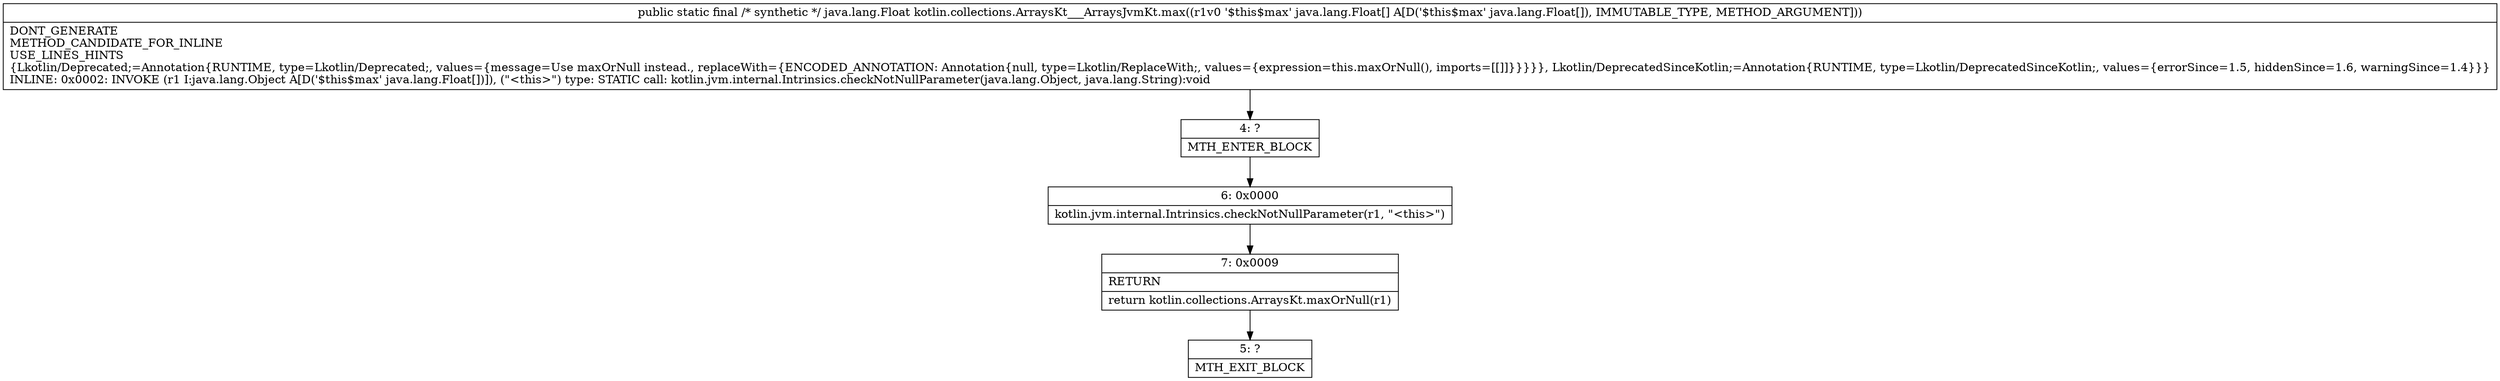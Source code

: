 digraph "CFG forkotlin.collections.ArraysKt___ArraysJvmKt.max([Ljava\/lang\/Float;)Ljava\/lang\/Float;" {
Node_4 [shape=record,label="{4\:\ ?|MTH_ENTER_BLOCK\l}"];
Node_6 [shape=record,label="{6\:\ 0x0000|kotlin.jvm.internal.Intrinsics.checkNotNullParameter(r1, \"\<this\>\")\l}"];
Node_7 [shape=record,label="{7\:\ 0x0009|RETURN\l|return kotlin.collections.ArraysKt.maxOrNull(r1)\l}"];
Node_5 [shape=record,label="{5\:\ ?|MTH_EXIT_BLOCK\l}"];
MethodNode[shape=record,label="{public static final \/* synthetic *\/ java.lang.Float kotlin.collections.ArraysKt___ArraysJvmKt.max((r1v0 '$this$max' java.lang.Float[] A[D('$this$max' java.lang.Float[]), IMMUTABLE_TYPE, METHOD_ARGUMENT]))  | DONT_GENERATE\lMETHOD_CANDIDATE_FOR_INLINE\lUSE_LINES_HINTS\l\{Lkotlin\/Deprecated;=Annotation\{RUNTIME, type=Lkotlin\/Deprecated;, values=\{message=Use maxOrNull instead., replaceWith=\{ENCODED_ANNOTATION: Annotation\{null, type=Lkotlin\/ReplaceWith;, values=\{expression=this.maxOrNull(), imports=[[]]\}\}\}\}\}, Lkotlin\/DeprecatedSinceKotlin;=Annotation\{RUNTIME, type=Lkotlin\/DeprecatedSinceKotlin;, values=\{errorSince=1.5, hiddenSince=1.6, warningSince=1.4\}\}\}\lINLINE: 0x0002: INVOKE  (r1 I:java.lang.Object A[D('$this$max' java.lang.Float[])]), (\"\<this\>\") type: STATIC call: kotlin.jvm.internal.Intrinsics.checkNotNullParameter(java.lang.Object, java.lang.String):void\l}"];
MethodNode -> Node_4;Node_4 -> Node_6;
Node_6 -> Node_7;
Node_7 -> Node_5;
}

